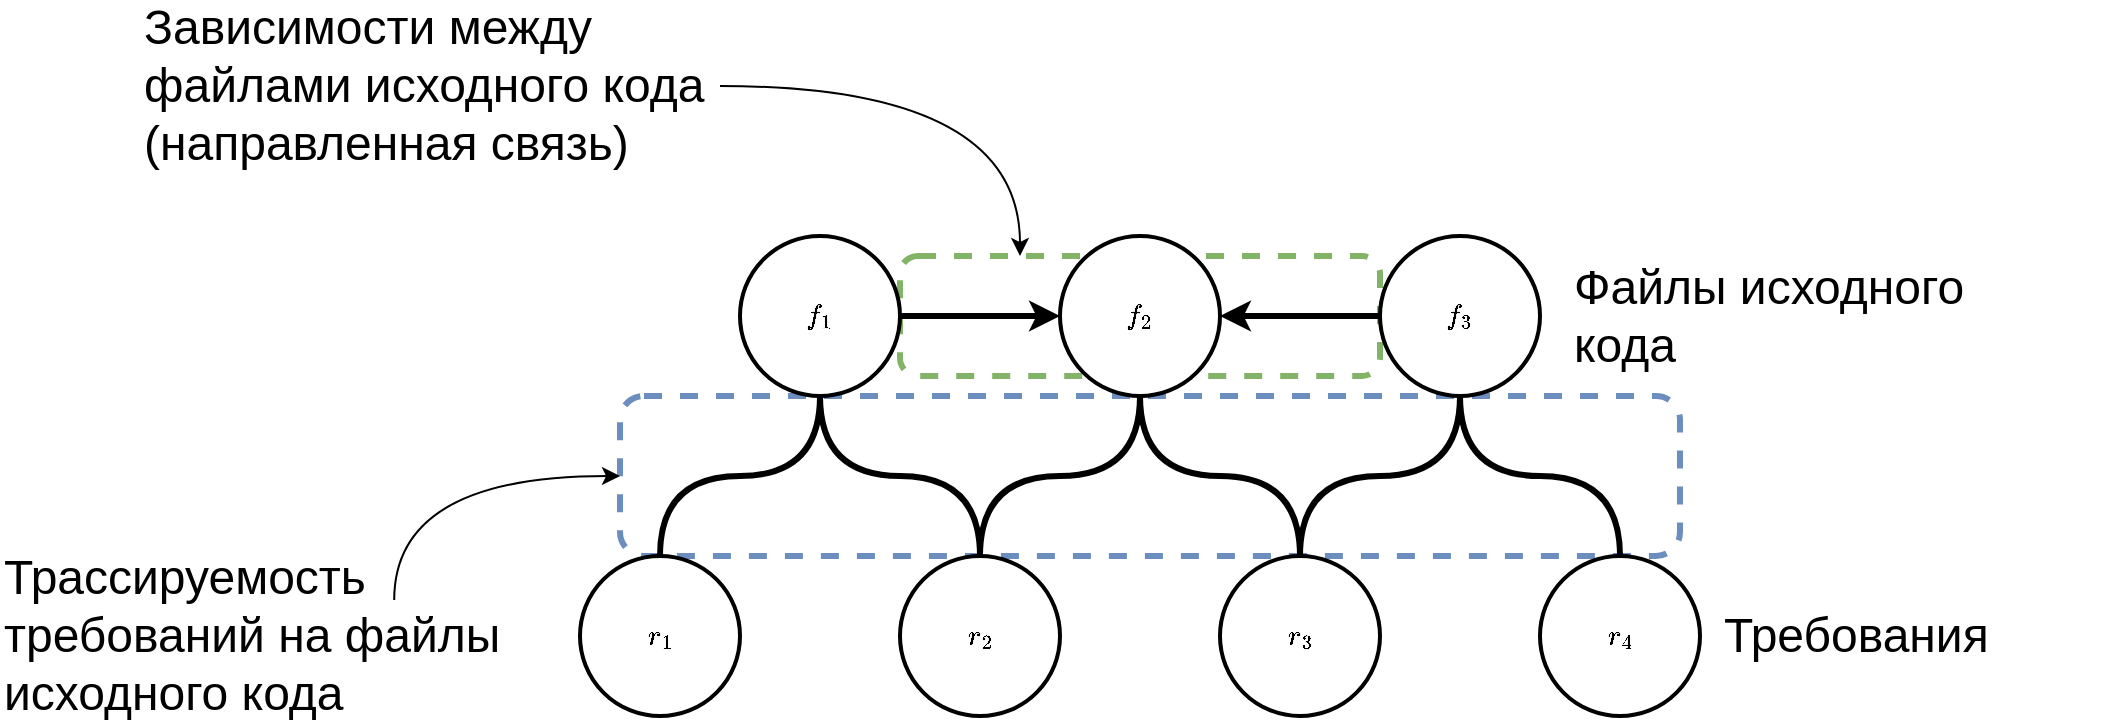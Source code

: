<mxfile version="26.0.9">
  <diagram name="Страница — 1" id="9p0QI68jBKPmT8K-l8in">
    <mxGraphModel dx="2261" dy="844" grid="1" gridSize="10" guides="1" tooltips="1" connect="1" arrows="1" fold="1" page="1" pageScale="1" pageWidth="827" pageHeight="1169" math="1" shadow="0">
      <root>
        <mxCell id="0" />
        <mxCell id="1" parent="0" />
        <mxCell id="bD4012giYn0vfbwfJBHb-15" value="" style="rounded=1;whiteSpace=wrap;html=1;fillColor=none;strokeColor=#6c8ebf;dashed=1;strokeWidth=3;" vertex="1" parent="1">
          <mxGeometry x="60" y="320" width="530" height="80" as="geometry" />
        </mxCell>
        <mxCell id="bD4012giYn0vfbwfJBHb-17" style="edgeStyle=orthogonalEdgeStyle;curved=1;rounded=0;orthogonalLoop=1;jettySize=auto;html=1;exitX=0.25;exitY=0;exitDx=0;exitDy=0;entryX=1;entryY=0.5;entryDx=0;entryDy=0;endArrow=none;startFill=1;startArrow=classic;" edge="1" parent="1" source="bD4012giYn0vfbwfJBHb-14" target="bD4012giYn0vfbwfJBHb-13">
          <mxGeometry relative="1" as="geometry" />
        </mxCell>
        <mxCell id="bD4012giYn0vfbwfJBHb-14" value="" style="rounded=1;whiteSpace=wrap;html=1;fillColor=none;strokeColor=#82b366;dashed=1;strokeWidth=3;" vertex="1" parent="1">
          <mxGeometry x="200" y="250" width="240" height="60" as="geometry" />
        </mxCell>
        <mxCell id="bD4012giYn0vfbwfJBHb-3" style="edgeStyle=orthogonalEdgeStyle;rounded=0;orthogonalLoop=1;jettySize=auto;html=1;entryX=0;entryY=0.5;entryDx=0;entryDy=0;strokeWidth=3;" edge="1" parent="1" source="xRNSuGFzqD08a6uNSY0O-1" target="xRNSuGFzqD08a6uNSY0O-2">
          <mxGeometry relative="1" as="geometry" />
        </mxCell>
        <mxCell id="xRNSuGFzqD08a6uNSY0O-1" value="$$f_{1}$$" style="ellipse;whiteSpace=wrap;html=1;aspect=fixed;strokeWidth=2;" parent="1" vertex="1">
          <mxGeometry x="120" y="240" width="80" height="80" as="geometry" />
        </mxCell>
        <mxCell id="xRNSuGFzqD08a6uNSY0O-2" value="$$f_{2}$$" style="ellipse;whiteSpace=wrap;html=1;aspect=fixed;strokeWidth=2;" parent="1" vertex="1">
          <mxGeometry x="280" y="240" width="80" height="80" as="geometry" />
        </mxCell>
        <mxCell id="bD4012giYn0vfbwfJBHb-4" style="edgeStyle=orthogonalEdgeStyle;rounded=0;orthogonalLoop=1;jettySize=auto;html=1;entryX=1;entryY=0.5;entryDx=0;entryDy=0;strokeWidth=3;" edge="1" parent="1" source="xRNSuGFzqD08a6uNSY0O-3" target="xRNSuGFzqD08a6uNSY0O-2">
          <mxGeometry relative="1" as="geometry" />
        </mxCell>
        <mxCell id="xRNSuGFzqD08a6uNSY0O-3" value="$$f_{3}$$" style="ellipse;whiteSpace=wrap;html=1;aspect=fixed;strokeWidth=2;" parent="1" vertex="1">
          <mxGeometry x="440" y="240" width="80" height="80" as="geometry" />
        </mxCell>
        <mxCell id="bD4012giYn0vfbwfJBHb-6" style="edgeStyle=orthogonalEdgeStyle;curved=1;rounded=0;orthogonalLoop=1;jettySize=auto;html=1;exitX=0.5;exitY=0;exitDx=0;exitDy=0;entryX=0.5;entryY=1;entryDx=0;entryDy=0;endArrow=none;startFill=0;strokeWidth=3;" edge="1" parent="1" source="xRNSuGFzqD08a6uNSY0O-4" target="xRNSuGFzqD08a6uNSY0O-1">
          <mxGeometry relative="1" as="geometry" />
        </mxCell>
        <mxCell id="xRNSuGFzqD08a6uNSY0O-4" value="$$r_{1}$$" style="ellipse;whiteSpace=wrap;html=1;aspect=fixed;strokeWidth=2;" parent="1" vertex="1">
          <mxGeometry x="40" y="400" width="80" height="80" as="geometry" />
        </mxCell>
        <mxCell id="bD4012giYn0vfbwfJBHb-7" style="edgeStyle=orthogonalEdgeStyle;curved=1;rounded=0;orthogonalLoop=1;jettySize=auto;html=1;exitX=0.5;exitY=0;exitDx=0;exitDy=0;entryX=0.5;entryY=1;entryDx=0;entryDy=0;endArrow=none;startFill=0;strokeWidth=3;" edge="1" parent="1" source="xRNSuGFzqD08a6uNSY0O-5" target="xRNSuGFzqD08a6uNSY0O-1">
          <mxGeometry relative="1" as="geometry" />
        </mxCell>
        <mxCell id="bD4012giYn0vfbwfJBHb-8" style="edgeStyle=orthogonalEdgeStyle;curved=1;rounded=0;orthogonalLoop=1;jettySize=auto;html=1;exitX=0.5;exitY=0;exitDx=0;exitDy=0;entryX=0.5;entryY=1;entryDx=0;entryDy=0;endArrow=none;startFill=0;strokeWidth=3;" edge="1" parent="1" source="xRNSuGFzqD08a6uNSY0O-5" target="xRNSuGFzqD08a6uNSY0O-2">
          <mxGeometry relative="1" as="geometry" />
        </mxCell>
        <mxCell id="xRNSuGFzqD08a6uNSY0O-5" value="$$r_{2}$$" style="ellipse;whiteSpace=wrap;html=1;aspect=fixed;strokeWidth=2;" parent="1" vertex="1">
          <mxGeometry x="200" y="400" width="80" height="80" as="geometry" />
        </mxCell>
        <mxCell id="bD4012giYn0vfbwfJBHb-9" style="edgeStyle=orthogonalEdgeStyle;curved=1;rounded=0;orthogonalLoop=1;jettySize=auto;html=1;exitX=0.5;exitY=0;exitDx=0;exitDy=0;entryX=0.5;entryY=1;entryDx=0;entryDy=0;endArrow=none;startFill=0;strokeWidth=3;" edge="1" parent="1" source="xRNSuGFzqD08a6uNSY0O-6" target="xRNSuGFzqD08a6uNSY0O-2">
          <mxGeometry relative="1" as="geometry" />
        </mxCell>
        <mxCell id="bD4012giYn0vfbwfJBHb-10" style="edgeStyle=orthogonalEdgeStyle;curved=1;rounded=0;orthogonalLoop=1;jettySize=auto;html=1;exitX=0.5;exitY=0;exitDx=0;exitDy=0;entryX=0.5;entryY=1;entryDx=0;entryDy=0;endArrow=none;startFill=0;strokeWidth=3;" edge="1" parent="1" source="xRNSuGFzqD08a6uNSY0O-6" target="xRNSuGFzqD08a6uNSY0O-3">
          <mxGeometry relative="1" as="geometry" />
        </mxCell>
        <mxCell id="xRNSuGFzqD08a6uNSY0O-6" value="$$r_{3}$$" style="ellipse;whiteSpace=wrap;html=1;aspect=fixed;strokeWidth=2;" parent="1" vertex="1">
          <mxGeometry x="360" y="400" width="80" height="80" as="geometry" />
        </mxCell>
        <mxCell id="bD4012giYn0vfbwfJBHb-11" style="edgeStyle=orthogonalEdgeStyle;curved=1;rounded=0;orthogonalLoop=1;jettySize=auto;html=1;exitX=0.5;exitY=0;exitDx=0;exitDy=0;entryX=0.5;entryY=1;entryDx=0;entryDy=0;endArrow=none;startFill=0;strokeWidth=3;" edge="1" parent="1" source="xRNSuGFzqD08a6uNSY0O-7" target="xRNSuGFzqD08a6uNSY0O-3">
          <mxGeometry relative="1" as="geometry" />
        </mxCell>
        <mxCell id="xRNSuGFzqD08a6uNSY0O-7" value="$$r_{4}$$" style="ellipse;whiteSpace=wrap;html=1;aspect=fixed;strokeWidth=2;" parent="1" vertex="1">
          <mxGeometry x="520" y="400" width="80" height="80" as="geometry" />
        </mxCell>
        <mxCell id="bD4012giYn0vfbwfJBHb-1" value="Файлы исходного&amp;nbsp;&lt;div&gt;кода&lt;/div&gt;" style="text;html=1;align=left;verticalAlign=middle;whiteSpace=wrap;rounded=0;fontSize=24;" vertex="1" parent="1">
          <mxGeometry x="535" y="265" width="270" height="30" as="geometry" />
        </mxCell>
        <mxCell id="bD4012giYn0vfbwfJBHb-2" value="Требования" style="text;html=1;align=left;verticalAlign=middle;whiteSpace=wrap;rounded=0;fontSize=24;" vertex="1" parent="1">
          <mxGeometry x="610" y="425" width="60" height="30" as="geometry" />
        </mxCell>
        <mxCell id="bD4012giYn0vfbwfJBHb-13" value="Зависимости между файлами исходного кода (направленная связь)" style="text;html=1;align=left;verticalAlign=middle;whiteSpace=wrap;rounded=0;fontSize=24;" vertex="1" parent="1">
          <mxGeometry x="-180" y="150" width="290" height="30" as="geometry" />
        </mxCell>
        <mxCell id="bD4012giYn0vfbwfJBHb-16" value="Трассируемость требований на файлы исходного кода" style="text;html=1;align=left;verticalAlign=middle;whiteSpace=wrap;rounded=0;fontSize=24;" vertex="1" parent="1">
          <mxGeometry x="-250" y="425" width="270" height="30" as="geometry" />
        </mxCell>
        <mxCell id="bD4012giYn0vfbwfJBHb-18" style="edgeStyle=orthogonalEdgeStyle;curved=1;rounded=0;orthogonalLoop=1;jettySize=auto;html=1;exitX=0;exitY=0.5;exitDx=0;exitDy=0;entryX=0.73;entryY=-0.1;entryDx=0;entryDy=0;entryPerimeter=0;endArrow=none;startFill=1;startArrow=classic;" edge="1" parent="1" source="bD4012giYn0vfbwfJBHb-15" target="bD4012giYn0vfbwfJBHb-16">
          <mxGeometry relative="1" as="geometry" />
        </mxCell>
      </root>
    </mxGraphModel>
  </diagram>
</mxfile>
